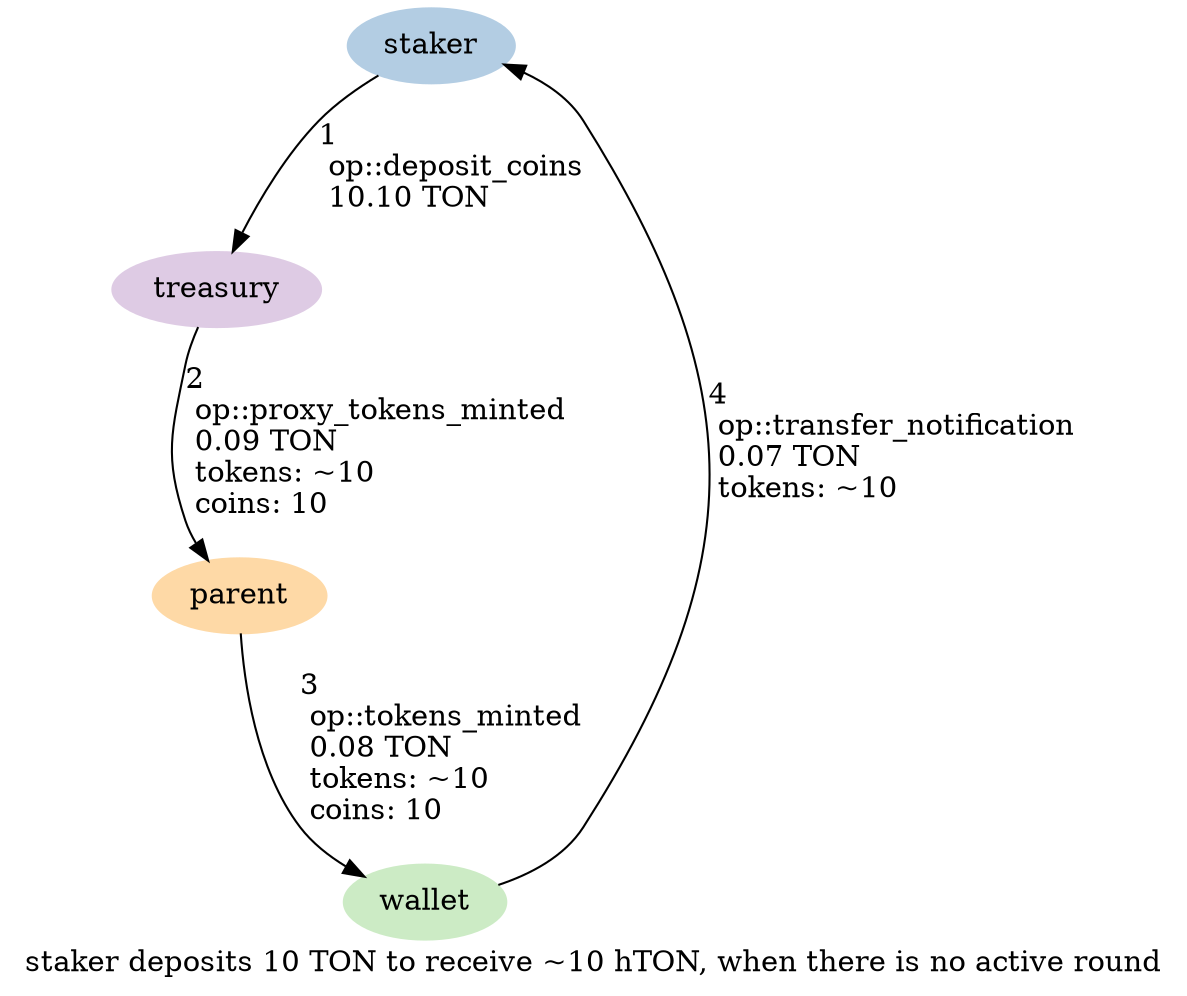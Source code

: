 digraph {
    label="staker deposits 10 TON to receive ~10 hTON, when there is no active round"
    node [ colorscheme=pastel19 style=filled ]

    /* Entities */
    staker [ color=2 ]
    wallet [ color=3 ]
    treasury [ color=4 ]
    parent [ color=5 ]

    /* Relationships */
    staker -> treasury [ label="1\l op::deposit_coins\l 10.10 TON\l" ]
    treasury -> parent [ label="2\l op::proxy_tokens_minted\l 0.09 TON\l tokens: ~10\l coins: 10\l" ]
    parent -> wallet [ label="3\l op::tokens_minted\l 0.08 TON\l tokens: ~10\l coins: 10\l" ]
    wallet -> staker [ label="4\l op::transfer_notification\l 0.07 TON\l tokens: ~10\l" ]

    /* Ranks */
    { rank=min staker }
}
